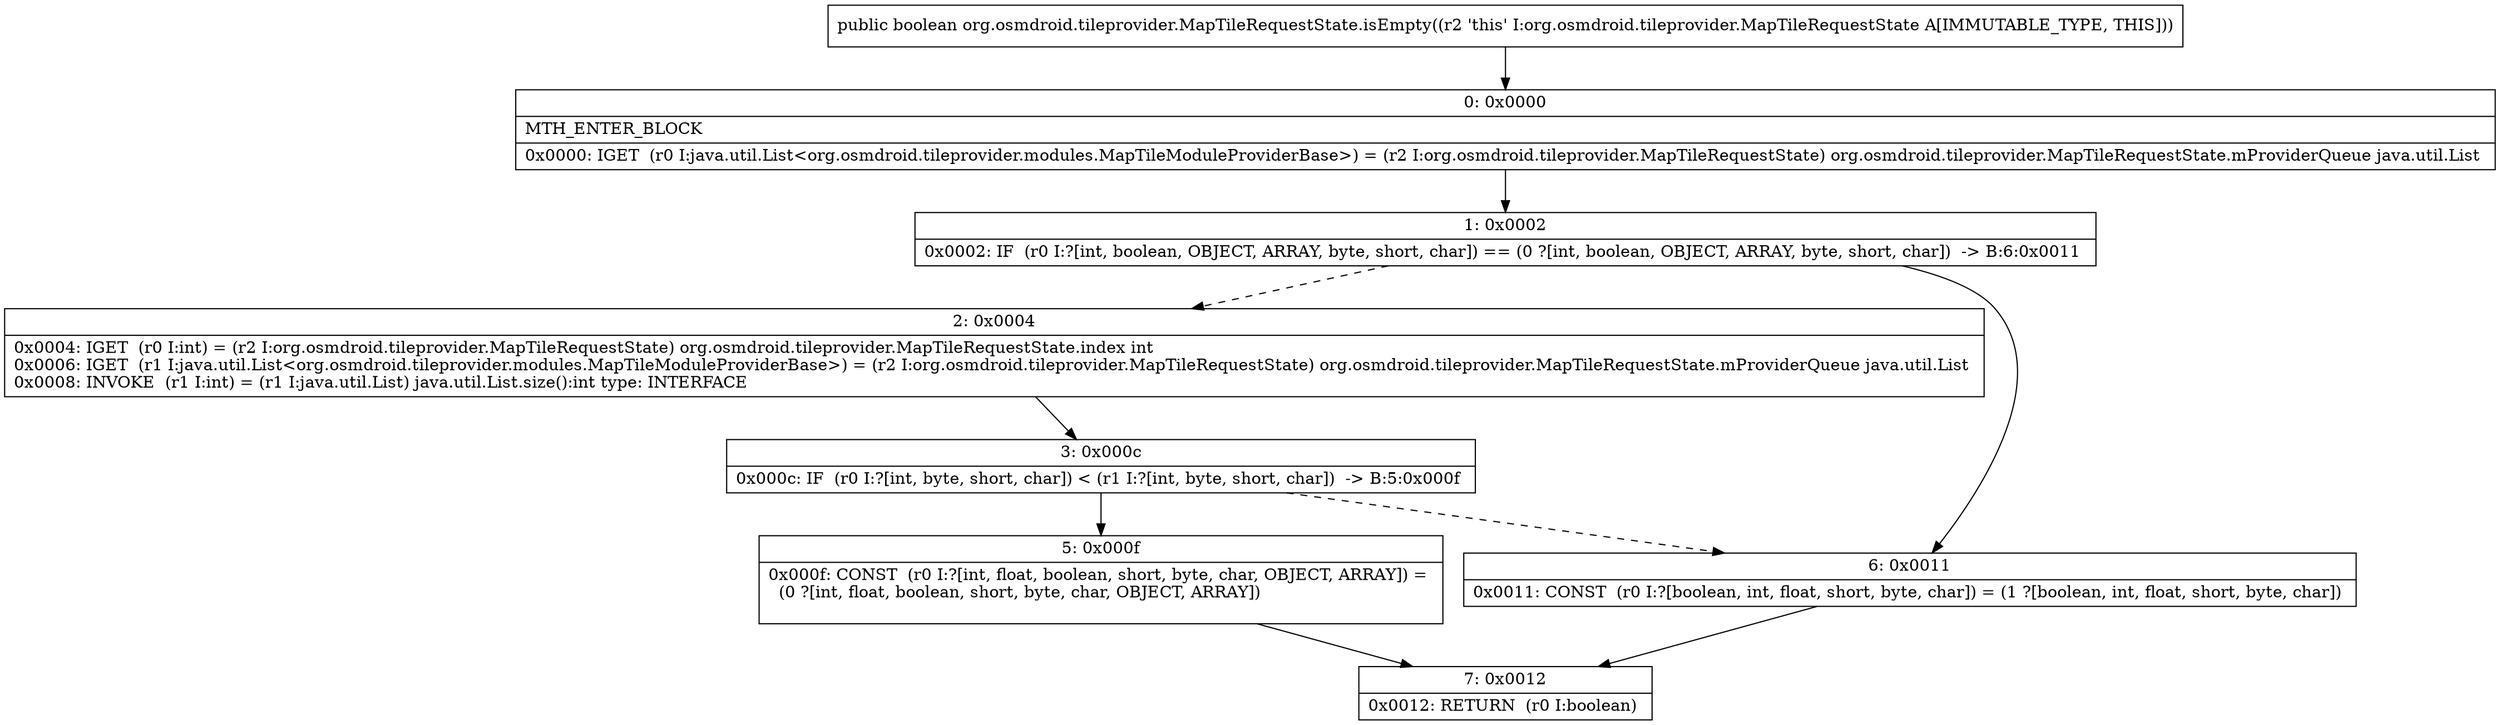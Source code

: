 digraph "CFG fororg.osmdroid.tileprovider.MapTileRequestState.isEmpty()Z" {
Node_0 [shape=record,label="{0\:\ 0x0000|MTH_ENTER_BLOCK\l|0x0000: IGET  (r0 I:java.util.List\<org.osmdroid.tileprovider.modules.MapTileModuleProviderBase\>) = (r2 I:org.osmdroid.tileprovider.MapTileRequestState) org.osmdroid.tileprovider.MapTileRequestState.mProviderQueue java.util.List \l}"];
Node_1 [shape=record,label="{1\:\ 0x0002|0x0002: IF  (r0 I:?[int, boolean, OBJECT, ARRAY, byte, short, char]) == (0 ?[int, boolean, OBJECT, ARRAY, byte, short, char])  \-\> B:6:0x0011 \l}"];
Node_2 [shape=record,label="{2\:\ 0x0004|0x0004: IGET  (r0 I:int) = (r2 I:org.osmdroid.tileprovider.MapTileRequestState) org.osmdroid.tileprovider.MapTileRequestState.index int \l0x0006: IGET  (r1 I:java.util.List\<org.osmdroid.tileprovider.modules.MapTileModuleProviderBase\>) = (r2 I:org.osmdroid.tileprovider.MapTileRequestState) org.osmdroid.tileprovider.MapTileRequestState.mProviderQueue java.util.List \l0x0008: INVOKE  (r1 I:int) = (r1 I:java.util.List) java.util.List.size():int type: INTERFACE \l}"];
Node_3 [shape=record,label="{3\:\ 0x000c|0x000c: IF  (r0 I:?[int, byte, short, char]) \< (r1 I:?[int, byte, short, char])  \-\> B:5:0x000f \l}"];
Node_5 [shape=record,label="{5\:\ 0x000f|0x000f: CONST  (r0 I:?[int, float, boolean, short, byte, char, OBJECT, ARRAY]) = \l  (0 ?[int, float, boolean, short, byte, char, OBJECT, ARRAY])\l \l}"];
Node_6 [shape=record,label="{6\:\ 0x0011|0x0011: CONST  (r0 I:?[boolean, int, float, short, byte, char]) = (1 ?[boolean, int, float, short, byte, char]) \l}"];
Node_7 [shape=record,label="{7\:\ 0x0012|0x0012: RETURN  (r0 I:boolean) \l}"];
MethodNode[shape=record,label="{public boolean org.osmdroid.tileprovider.MapTileRequestState.isEmpty((r2 'this' I:org.osmdroid.tileprovider.MapTileRequestState A[IMMUTABLE_TYPE, THIS])) }"];
MethodNode -> Node_0;
Node_0 -> Node_1;
Node_1 -> Node_2[style=dashed];
Node_1 -> Node_6;
Node_2 -> Node_3;
Node_3 -> Node_5;
Node_3 -> Node_6[style=dashed];
Node_5 -> Node_7;
Node_6 -> Node_7;
}

